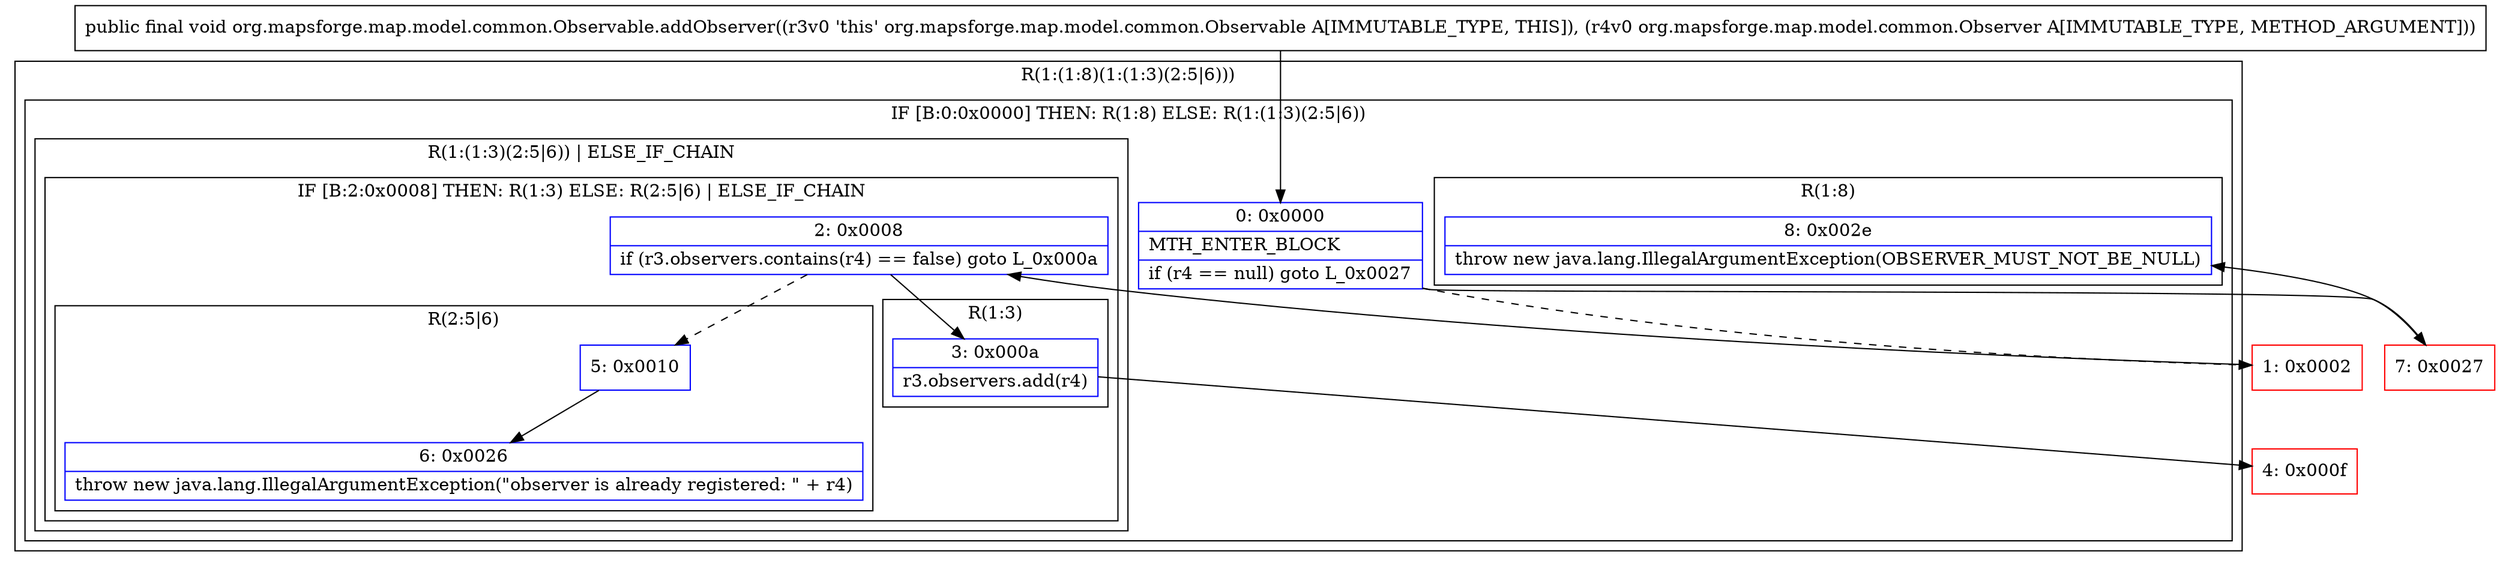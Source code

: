 digraph "CFG fororg.mapsforge.map.model.common.Observable.addObserver(Lorg\/mapsforge\/map\/model\/common\/Observer;)V" {
subgraph cluster_Region_1014801753 {
label = "R(1:(1:8)(1:(1:3)(2:5|6)))";
node [shape=record,color=blue];
subgraph cluster_IfRegion_595411065 {
label = "IF [B:0:0x0000] THEN: R(1:8) ELSE: R(1:(1:3)(2:5|6))";
node [shape=record,color=blue];
Node_0 [shape=record,label="{0\:\ 0x0000|MTH_ENTER_BLOCK\l|if (r4 == null) goto L_0x0027\l}"];
subgraph cluster_Region_355460819 {
label = "R(1:8)";
node [shape=record,color=blue];
Node_8 [shape=record,label="{8\:\ 0x002e|throw new java.lang.IllegalArgumentException(OBSERVER_MUST_NOT_BE_NULL)\l}"];
}
subgraph cluster_Region_299792858 {
label = "R(1:(1:3)(2:5|6)) | ELSE_IF_CHAIN\l";
node [shape=record,color=blue];
subgraph cluster_IfRegion_1213288661 {
label = "IF [B:2:0x0008] THEN: R(1:3) ELSE: R(2:5|6) | ELSE_IF_CHAIN\l";
node [shape=record,color=blue];
Node_2 [shape=record,label="{2\:\ 0x0008|if (r3.observers.contains(r4) == false) goto L_0x000a\l}"];
subgraph cluster_Region_31895342 {
label = "R(1:3)";
node [shape=record,color=blue];
Node_3 [shape=record,label="{3\:\ 0x000a|r3.observers.add(r4)\l}"];
}
subgraph cluster_Region_1796593855 {
label = "R(2:5|6)";
node [shape=record,color=blue];
Node_5 [shape=record,label="{5\:\ 0x0010}"];
Node_6 [shape=record,label="{6\:\ 0x0026|throw new java.lang.IllegalArgumentException(\"observer is already registered: \" + r4)\l}"];
}
}
}
}
}
Node_1 [shape=record,color=red,label="{1\:\ 0x0002}"];
Node_4 [shape=record,color=red,label="{4\:\ 0x000f}"];
Node_7 [shape=record,color=red,label="{7\:\ 0x0027}"];
MethodNode[shape=record,label="{public final void org.mapsforge.map.model.common.Observable.addObserver((r3v0 'this' org.mapsforge.map.model.common.Observable A[IMMUTABLE_TYPE, THIS]), (r4v0 org.mapsforge.map.model.common.Observer A[IMMUTABLE_TYPE, METHOD_ARGUMENT])) }"];
MethodNode -> Node_0;
Node_0 -> Node_1[style=dashed];
Node_0 -> Node_7;
Node_2 -> Node_3;
Node_2 -> Node_5[style=dashed];
Node_3 -> Node_4;
Node_5 -> Node_6;
Node_1 -> Node_2;
Node_7 -> Node_8;
}

